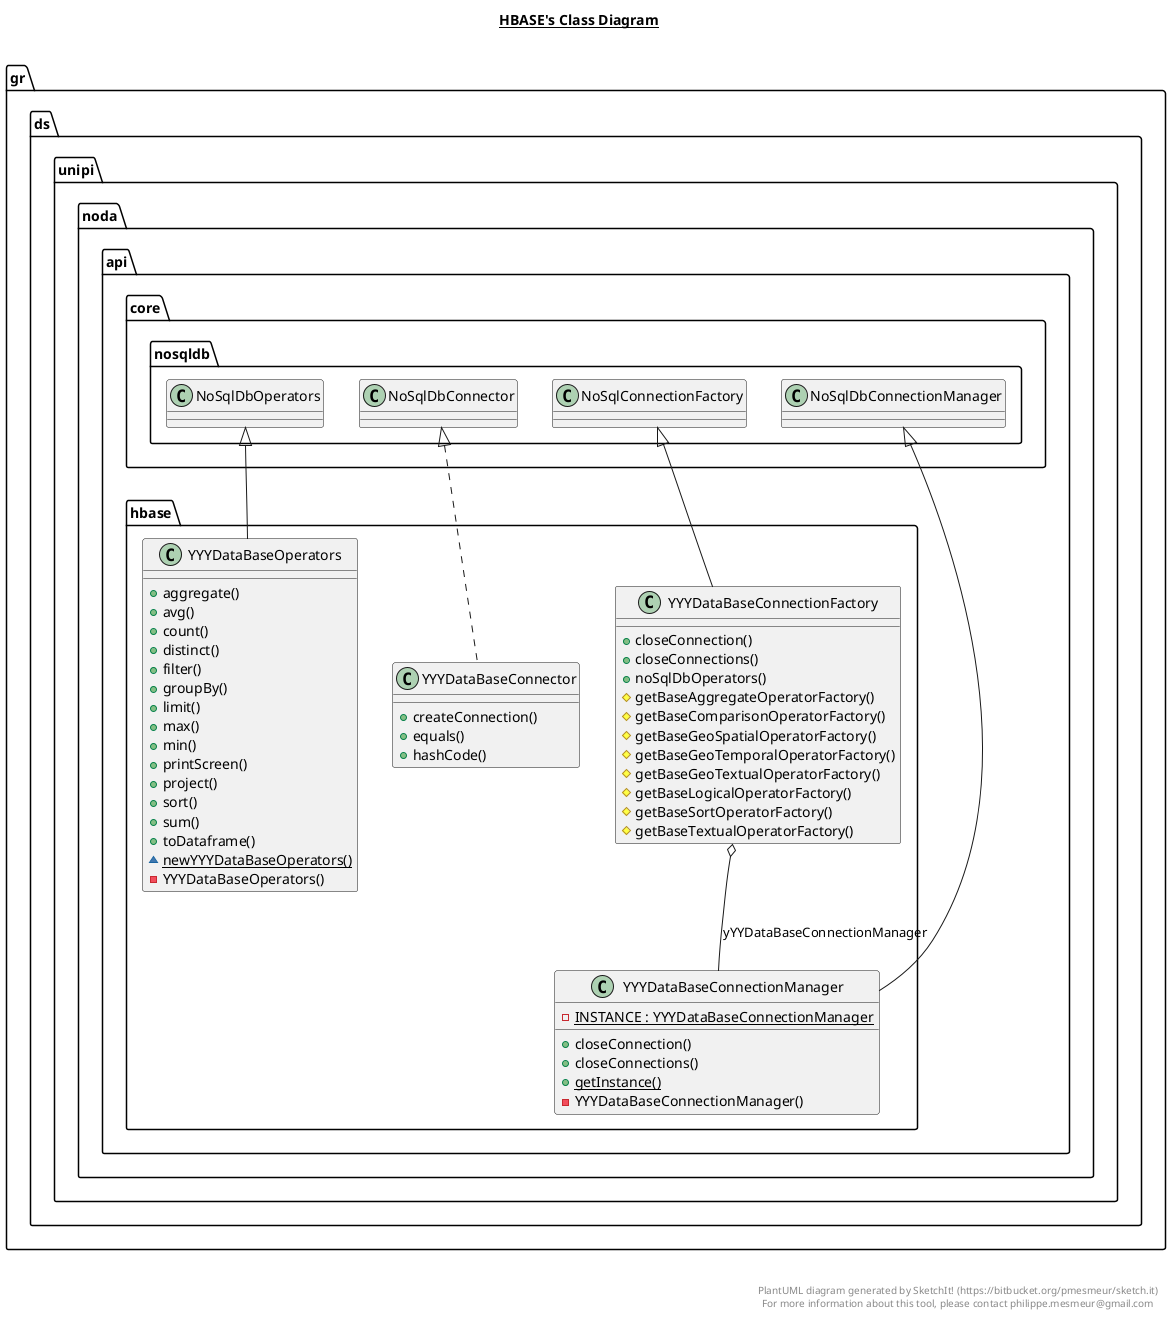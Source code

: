 @startuml

title __HBASE's Class Diagram__\n

  namespace gr.ds.unipi.noda.api.hbase {
    class gr.ds.unipi.noda.api.hbase.YYYDataBaseConnectionFactory {
        + closeConnection()
        + closeConnections()
        + noSqlDbOperators()
        # getBaseAggregateOperatorFactory()
        # getBaseComparisonOperatorFactory()
        # getBaseGeoSpatialOperatorFactory()
        # getBaseGeoTemporalOperatorFactory()
        # getBaseGeoTextualOperatorFactory()
        # getBaseLogicalOperatorFactory()
        # getBaseSortOperatorFactory()
        # getBaseTextualOperatorFactory()
    }
  }
  

  namespace gr.ds.unipi.noda.api.hbase {
    class gr.ds.unipi.noda.api.hbase.YYYDataBaseConnectionManager {
        {static} - INSTANCE : YYYDataBaseConnectionManager
        + closeConnection()
        + closeConnections()
        {static} + getInstance()
        - YYYDataBaseConnectionManager()
    }
  }
  

  namespace gr.ds.unipi.noda.api.hbase {
    class gr.ds.unipi.noda.api.hbase.YYYDataBaseConnector {
        + createConnection()
        + equals()
        + hashCode()
    }
  }
  

  namespace gr.ds.unipi.noda.api.hbase {
    class gr.ds.unipi.noda.api.hbase.YYYDataBaseOperators {
        + aggregate()
        + avg()
        + count()
        + distinct()
        + filter()
        + groupBy()
        + limit()
        + max()
        + min()
        + printScreen()
        + project()
        + sort()
        + sum()
        + toDataframe()
        {static} ~ newYYYDataBaseOperators()
        - YYYDataBaseOperators()
    }
  }
  

  gr.ds.unipi.noda.api.hbase.YYYDataBaseConnectionFactory -up-|> gr.ds.unipi.noda.api.core.nosqldb.NoSqlConnectionFactory
  gr.ds.unipi.noda.api.hbase.YYYDataBaseConnectionFactory o-- gr.ds.unipi.noda.api.hbase.YYYDataBaseConnectionManager : yYYDataBaseConnectionManager
  gr.ds.unipi.noda.api.hbase.YYYDataBaseConnectionManager -up-|> gr.ds.unipi.noda.api.core.nosqldb.NoSqlDbConnectionManager
  gr.ds.unipi.noda.api.hbase.YYYDataBaseConnector .up.|> gr.ds.unipi.noda.api.core.nosqldb.NoSqlDbConnector
  gr.ds.unipi.noda.api.hbase.YYYDataBaseOperators -up-|> gr.ds.unipi.noda.api.core.nosqldb.NoSqlDbOperators


right footer


PlantUML diagram generated by SketchIt! (https://bitbucket.org/pmesmeur/sketch.it)
For more information about this tool, please contact philippe.mesmeur@gmail.com
endfooter

@enduml

